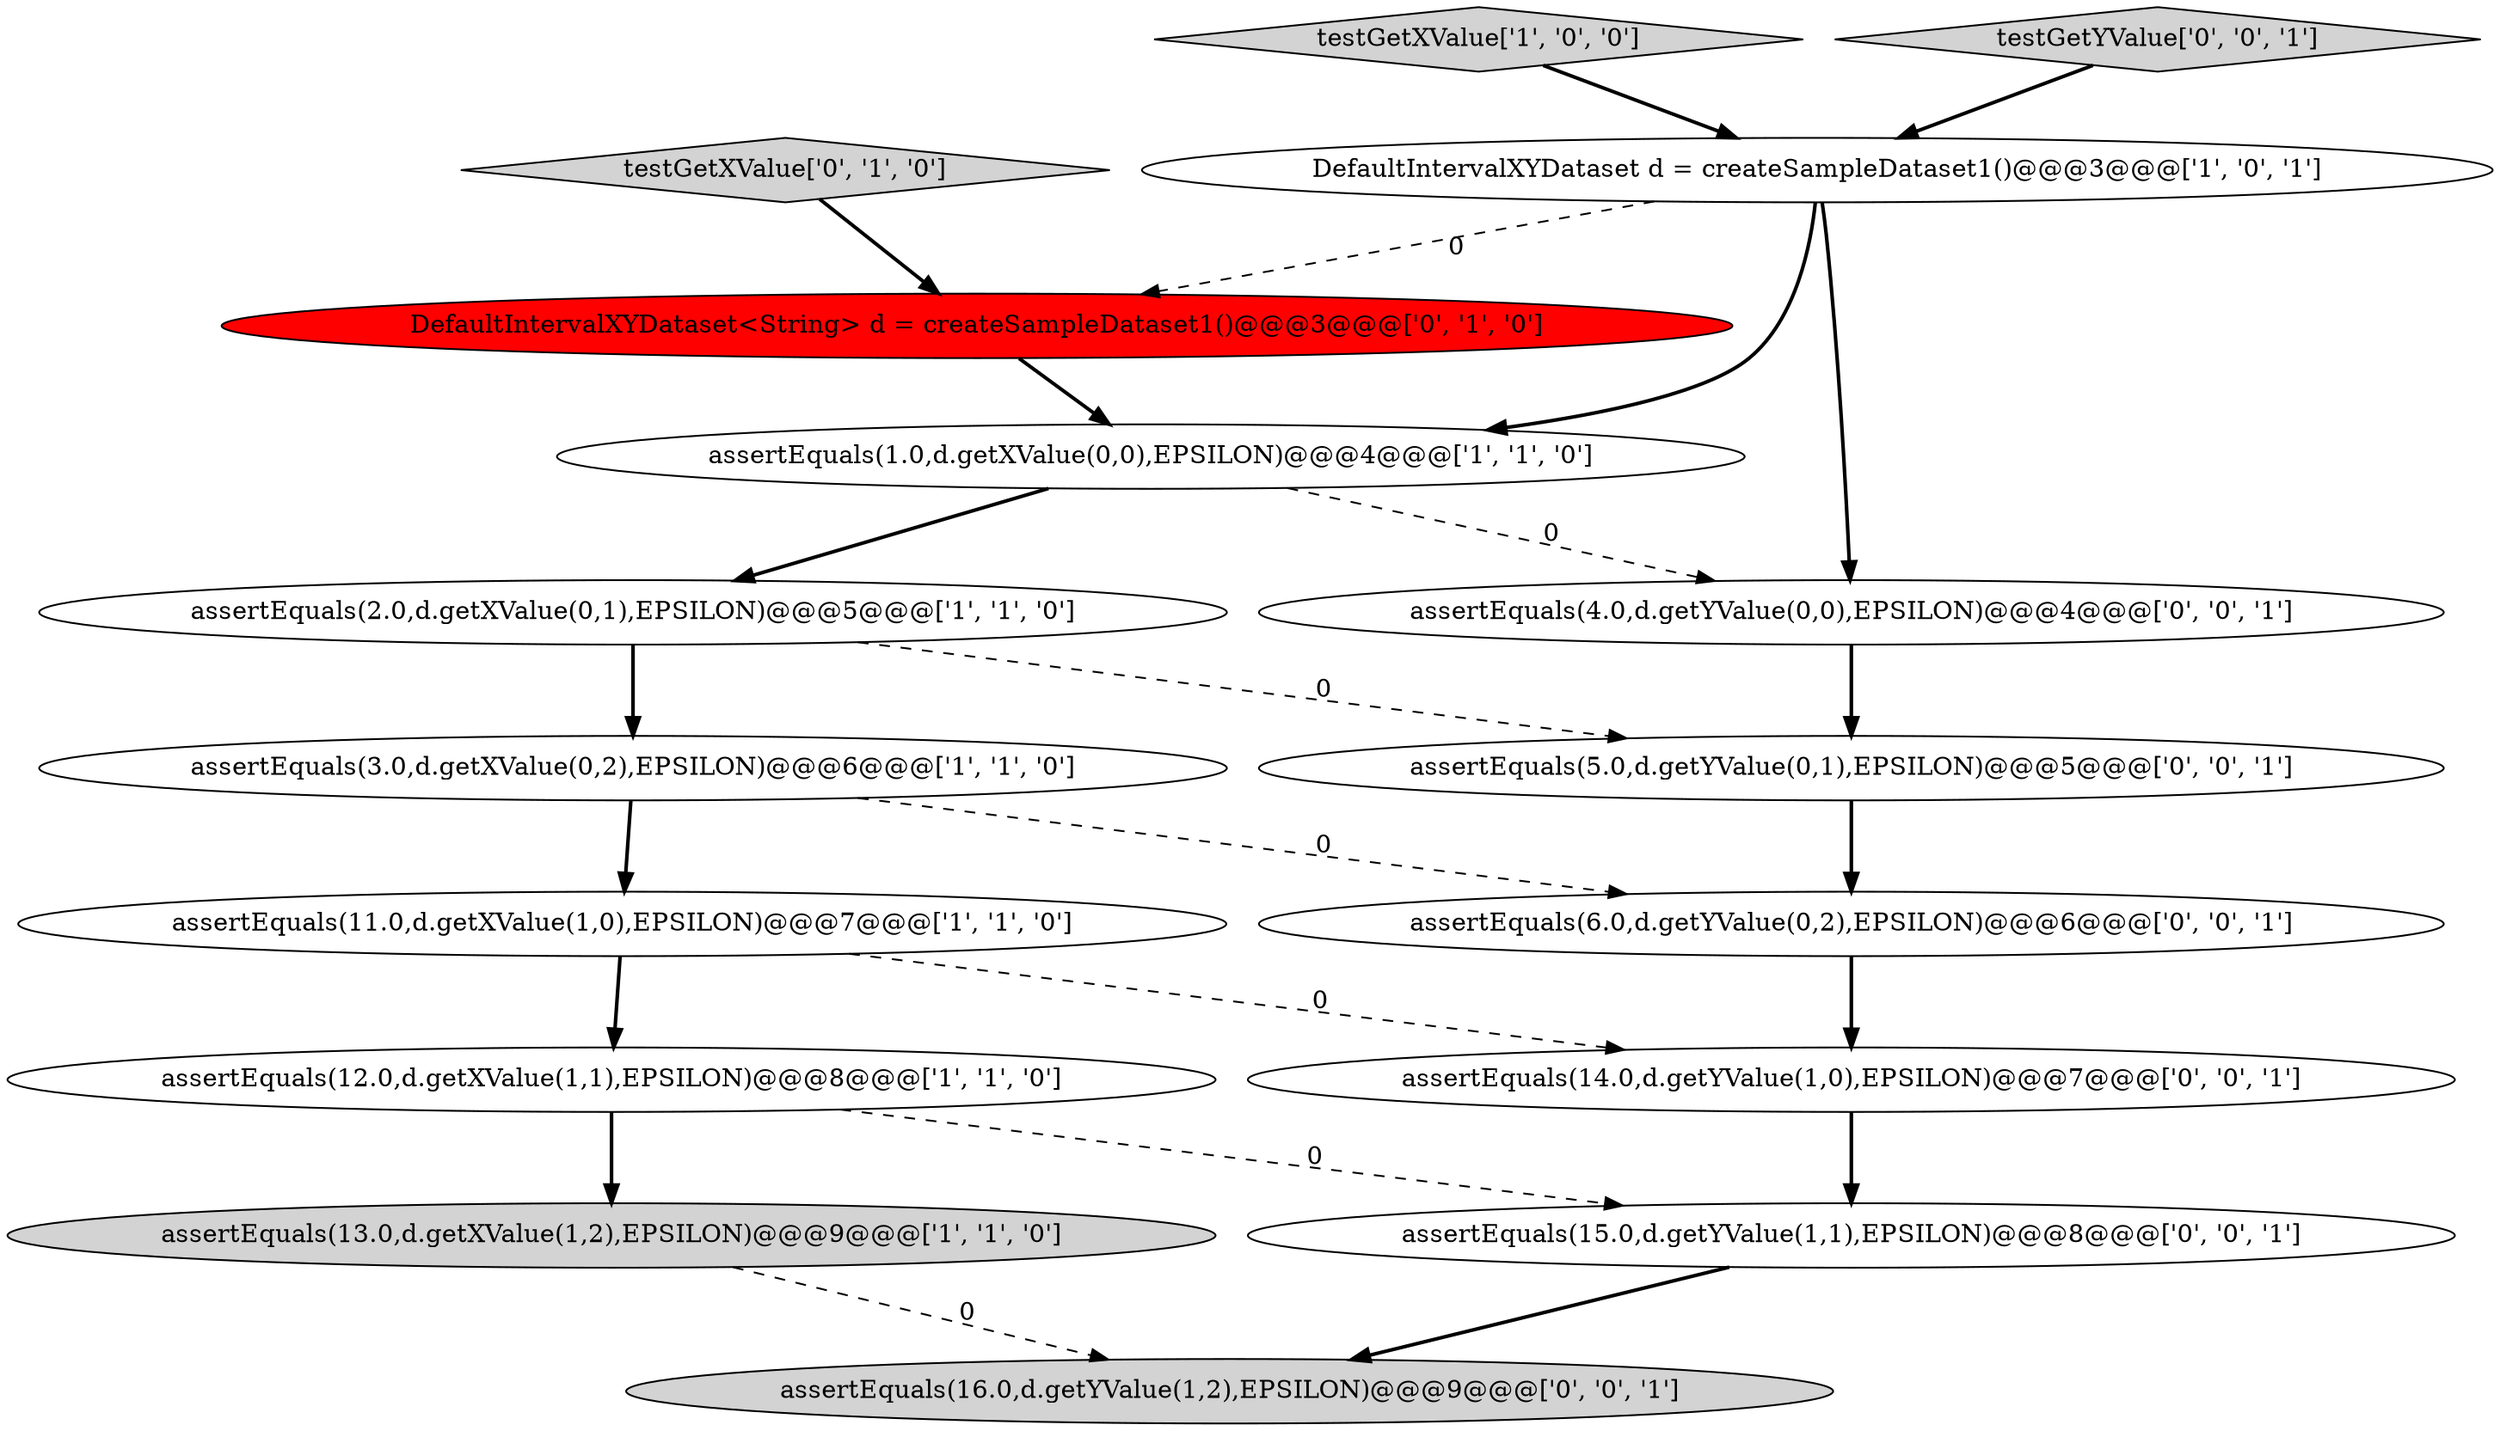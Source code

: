 digraph {
16 [style = filled, label = "assertEquals(5.0,d.getYValue(0,1),EPSILON)@@@5@@@['0', '0', '1']", fillcolor = white, shape = ellipse image = "AAA0AAABBB3BBB"];
6 [style = filled, label = "assertEquals(13.0,d.getXValue(1,2),EPSILON)@@@9@@@['1', '1', '0']", fillcolor = lightgray, shape = ellipse image = "AAA0AAABBB1BBB"];
9 [style = filled, label = "DefaultIntervalXYDataset<String> d = createSampleDataset1()@@@3@@@['0', '1', '0']", fillcolor = red, shape = ellipse image = "AAA1AAABBB2BBB"];
14 [style = filled, label = "assertEquals(16.0,d.getYValue(1,2),EPSILON)@@@9@@@['0', '0', '1']", fillcolor = lightgray, shape = ellipse image = "AAA0AAABBB3BBB"];
0 [style = filled, label = "assertEquals(11.0,d.getXValue(1,0),EPSILON)@@@7@@@['1', '1', '0']", fillcolor = white, shape = ellipse image = "AAA0AAABBB1BBB"];
12 [style = filled, label = "assertEquals(15.0,d.getYValue(1,1),EPSILON)@@@8@@@['0', '0', '1']", fillcolor = white, shape = ellipse image = "AAA0AAABBB3BBB"];
8 [style = filled, label = "testGetXValue['0', '1', '0']", fillcolor = lightgray, shape = diamond image = "AAA0AAABBB2BBB"];
3 [style = filled, label = "assertEquals(3.0,d.getXValue(0,2),EPSILON)@@@6@@@['1', '1', '0']", fillcolor = white, shape = ellipse image = "AAA0AAABBB1BBB"];
5 [style = filled, label = "assertEquals(1.0,d.getXValue(0,0),EPSILON)@@@4@@@['1', '1', '0']", fillcolor = white, shape = ellipse image = "AAA0AAABBB1BBB"];
2 [style = filled, label = "assertEquals(2.0,d.getXValue(0,1),EPSILON)@@@5@@@['1', '1', '0']", fillcolor = white, shape = ellipse image = "AAA0AAABBB1BBB"];
7 [style = filled, label = "DefaultIntervalXYDataset d = createSampleDataset1()@@@3@@@['1', '0', '1']", fillcolor = white, shape = ellipse image = "AAA0AAABBB1BBB"];
11 [style = filled, label = "assertEquals(14.0,d.getYValue(1,0),EPSILON)@@@7@@@['0', '0', '1']", fillcolor = white, shape = ellipse image = "AAA0AAABBB3BBB"];
1 [style = filled, label = "testGetXValue['1', '0', '0']", fillcolor = lightgray, shape = diamond image = "AAA0AAABBB1BBB"];
10 [style = filled, label = "assertEquals(6.0,d.getYValue(0,2),EPSILON)@@@6@@@['0', '0', '1']", fillcolor = white, shape = ellipse image = "AAA0AAABBB3BBB"];
13 [style = filled, label = "testGetYValue['0', '0', '1']", fillcolor = lightgray, shape = diamond image = "AAA0AAABBB3BBB"];
15 [style = filled, label = "assertEquals(4.0,d.getYValue(0,0),EPSILON)@@@4@@@['0', '0', '1']", fillcolor = white, shape = ellipse image = "AAA0AAABBB3BBB"];
4 [style = filled, label = "assertEquals(12.0,d.getXValue(1,1),EPSILON)@@@8@@@['1', '1', '0']", fillcolor = white, shape = ellipse image = "AAA0AAABBB1BBB"];
4->6 [style = bold, label=""];
16->10 [style = bold, label=""];
2->3 [style = bold, label=""];
11->12 [style = bold, label=""];
0->11 [style = dashed, label="0"];
6->14 [style = dashed, label="0"];
15->16 [style = bold, label=""];
1->7 [style = bold, label=""];
3->0 [style = bold, label=""];
4->12 [style = dashed, label="0"];
5->2 [style = bold, label=""];
7->5 [style = bold, label=""];
0->4 [style = bold, label=""];
7->9 [style = dashed, label="0"];
13->7 [style = bold, label=""];
2->16 [style = dashed, label="0"];
12->14 [style = bold, label=""];
8->9 [style = bold, label=""];
9->5 [style = bold, label=""];
7->15 [style = bold, label=""];
3->10 [style = dashed, label="0"];
5->15 [style = dashed, label="0"];
10->11 [style = bold, label=""];
}
